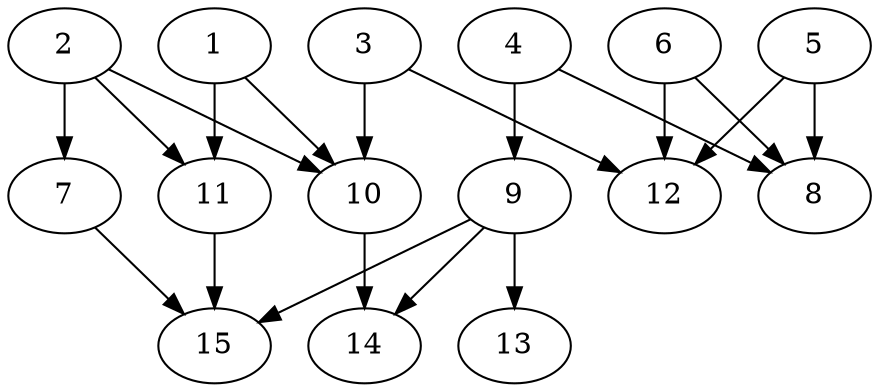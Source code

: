 // DAG automatically generated by daggen at Thu Oct  3 13:59:26 2019
// ./daggen --dot -n 15 --ccr 0.3 --fat 0.7 --regular 0.9 --density 0.5 --mindata 5242880 --maxdata 52428800 
digraph G {
  1 [size="80506880", alpha="0.05", expect_size="24152064"] 
  1 -> 10 [size ="24152064"]
  1 -> 11 [size ="24152064"]
  2 [size="38079147", alpha="0.04", expect_size="11423744"] 
  2 -> 7 [size ="11423744"]
  2 -> 10 [size ="11423744"]
  2 -> 11 [size ="11423744"]
  3 [size="91654827", alpha="0.08", expect_size="27496448"] 
  3 -> 10 [size ="27496448"]
  3 -> 12 [size ="27496448"]
  4 [size="132519253", alpha="0.19", expect_size="39755776"] 
  4 -> 8 [size ="39755776"]
  4 -> 9 [size ="39755776"]
  5 [size="72273920", alpha="0.18", expect_size="21682176"] 
  5 -> 8 [size ="21682176"]
  5 -> 12 [size ="21682176"]
  6 [size="23869440", alpha="0.10", expect_size="7160832"] 
  6 -> 8 [size ="7160832"]
  6 -> 12 [size ="7160832"]
  7 [size="63918080", alpha="0.03", expect_size="19175424"] 
  7 -> 15 [size ="19175424"]
  8 [size="74082987", alpha="0.08", expect_size="22224896"] 
  9 [size="31901013", alpha="0.12", expect_size="9570304"] 
  9 -> 13 [size ="9570304"]
  9 -> 14 [size ="9570304"]
  9 -> 15 [size ="9570304"]
  10 [size="56166400", alpha="0.06", expect_size="16849920"] 
  10 -> 14 [size ="16849920"]
  11 [size="163983360", alpha="0.03", expect_size="49195008"] 
  11 -> 15 [size ="49195008"]
  12 [size="46735360", alpha="0.07", expect_size="14020608"] 
  13 [size="79465813", alpha="0.02", expect_size="23839744"] 
  14 [size="143755947", alpha="0.17", expect_size="43126784"] 
  15 [size="139816960", alpha="0.05", expect_size="41945088"] 
}

